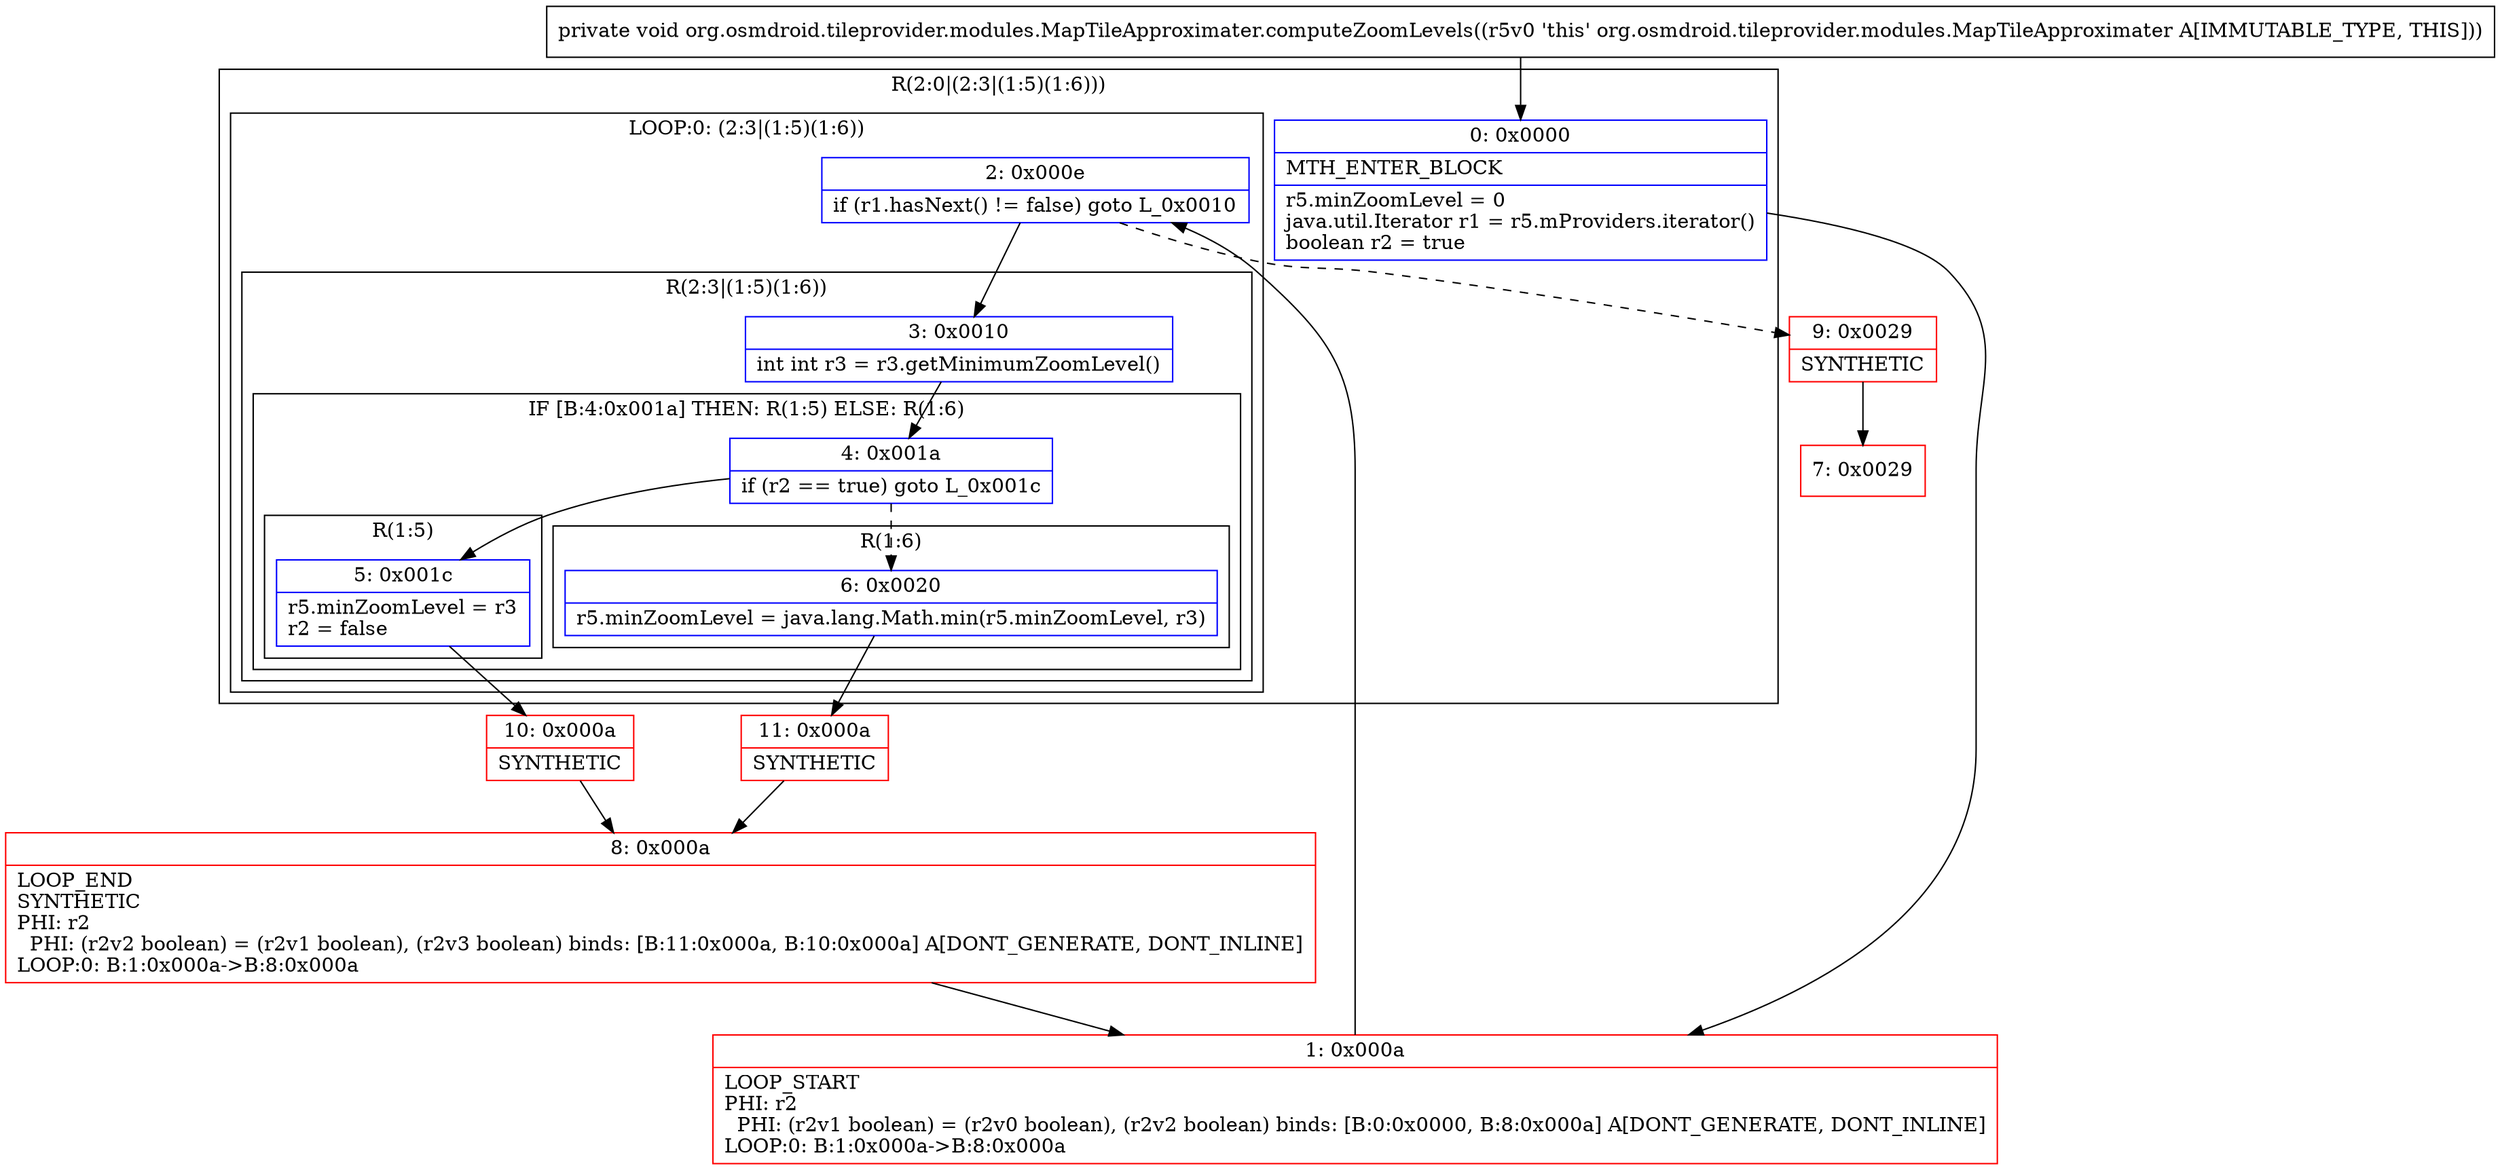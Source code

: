 digraph "CFG fororg.osmdroid.tileprovider.modules.MapTileApproximater.computeZoomLevels()V" {
subgraph cluster_Region_1221913603 {
label = "R(2:0|(2:3|(1:5)(1:6)))";
node [shape=record,color=blue];
Node_0 [shape=record,label="{0\:\ 0x0000|MTH_ENTER_BLOCK\l|r5.minZoomLevel = 0\ljava.util.Iterator r1 = r5.mProviders.iterator()\lboolean r2 = true\l}"];
subgraph cluster_LoopRegion_1768020754 {
label = "LOOP:0: (2:3|(1:5)(1:6))";
node [shape=record,color=blue];
Node_2 [shape=record,label="{2\:\ 0x000e|if (r1.hasNext() != false) goto L_0x0010\l}"];
subgraph cluster_Region_915657060 {
label = "R(2:3|(1:5)(1:6))";
node [shape=record,color=blue];
Node_3 [shape=record,label="{3\:\ 0x0010|int int r3 = r3.getMinimumZoomLevel()\l}"];
subgraph cluster_IfRegion_635341130 {
label = "IF [B:4:0x001a] THEN: R(1:5) ELSE: R(1:6)";
node [shape=record,color=blue];
Node_4 [shape=record,label="{4\:\ 0x001a|if (r2 == true) goto L_0x001c\l}"];
subgraph cluster_Region_1667895727 {
label = "R(1:5)";
node [shape=record,color=blue];
Node_5 [shape=record,label="{5\:\ 0x001c|r5.minZoomLevel = r3\lr2 = false\l}"];
}
subgraph cluster_Region_1497929537 {
label = "R(1:6)";
node [shape=record,color=blue];
Node_6 [shape=record,label="{6\:\ 0x0020|r5.minZoomLevel = java.lang.Math.min(r5.minZoomLevel, r3)\l}"];
}
}
}
}
}
Node_1 [shape=record,color=red,label="{1\:\ 0x000a|LOOP_START\lPHI: r2 \l  PHI: (r2v1 boolean) = (r2v0 boolean), (r2v2 boolean) binds: [B:0:0x0000, B:8:0x000a] A[DONT_GENERATE, DONT_INLINE]\lLOOP:0: B:1:0x000a\-\>B:8:0x000a\l}"];
Node_7 [shape=record,color=red,label="{7\:\ 0x0029}"];
Node_8 [shape=record,color=red,label="{8\:\ 0x000a|LOOP_END\lSYNTHETIC\lPHI: r2 \l  PHI: (r2v2 boolean) = (r2v1 boolean), (r2v3 boolean) binds: [B:11:0x000a, B:10:0x000a] A[DONT_GENERATE, DONT_INLINE]\lLOOP:0: B:1:0x000a\-\>B:8:0x000a\l}"];
Node_9 [shape=record,color=red,label="{9\:\ 0x0029|SYNTHETIC\l}"];
Node_10 [shape=record,color=red,label="{10\:\ 0x000a|SYNTHETIC\l}"];
Node_11 [shape=record,color=red,label="{11\:\ 0x000a|SYNTHETIC\l}"];
MethodNode[shape=record,label="{private void org.osmdroid.tileprovider.modules.MapTileApproximater.computeZoomLevels((r5v0 'this' org.osmdroid.tileprovider.modules.MapTileApproximater A[IMMUTABLE_TYPE, THIS])) }"];
MethodNode -> Node_0;
Node_0 -> Node_1;
Node_2 -> Node_3;
Node_2 -> Node_9[style=dashed];
Node_3 -> Node_4;
Node_4 -> Node_5;
Node_4 -> Node_6[style=dashed];
Node_5 -> Node_10;
Node_6 -> Node_11;
Node_1 -> Node_2;
Node_8 -> Node_1;
Node_9 -> Node_7;
Node_10 -> Node_8;
Node_11 -> Node_8;
}


